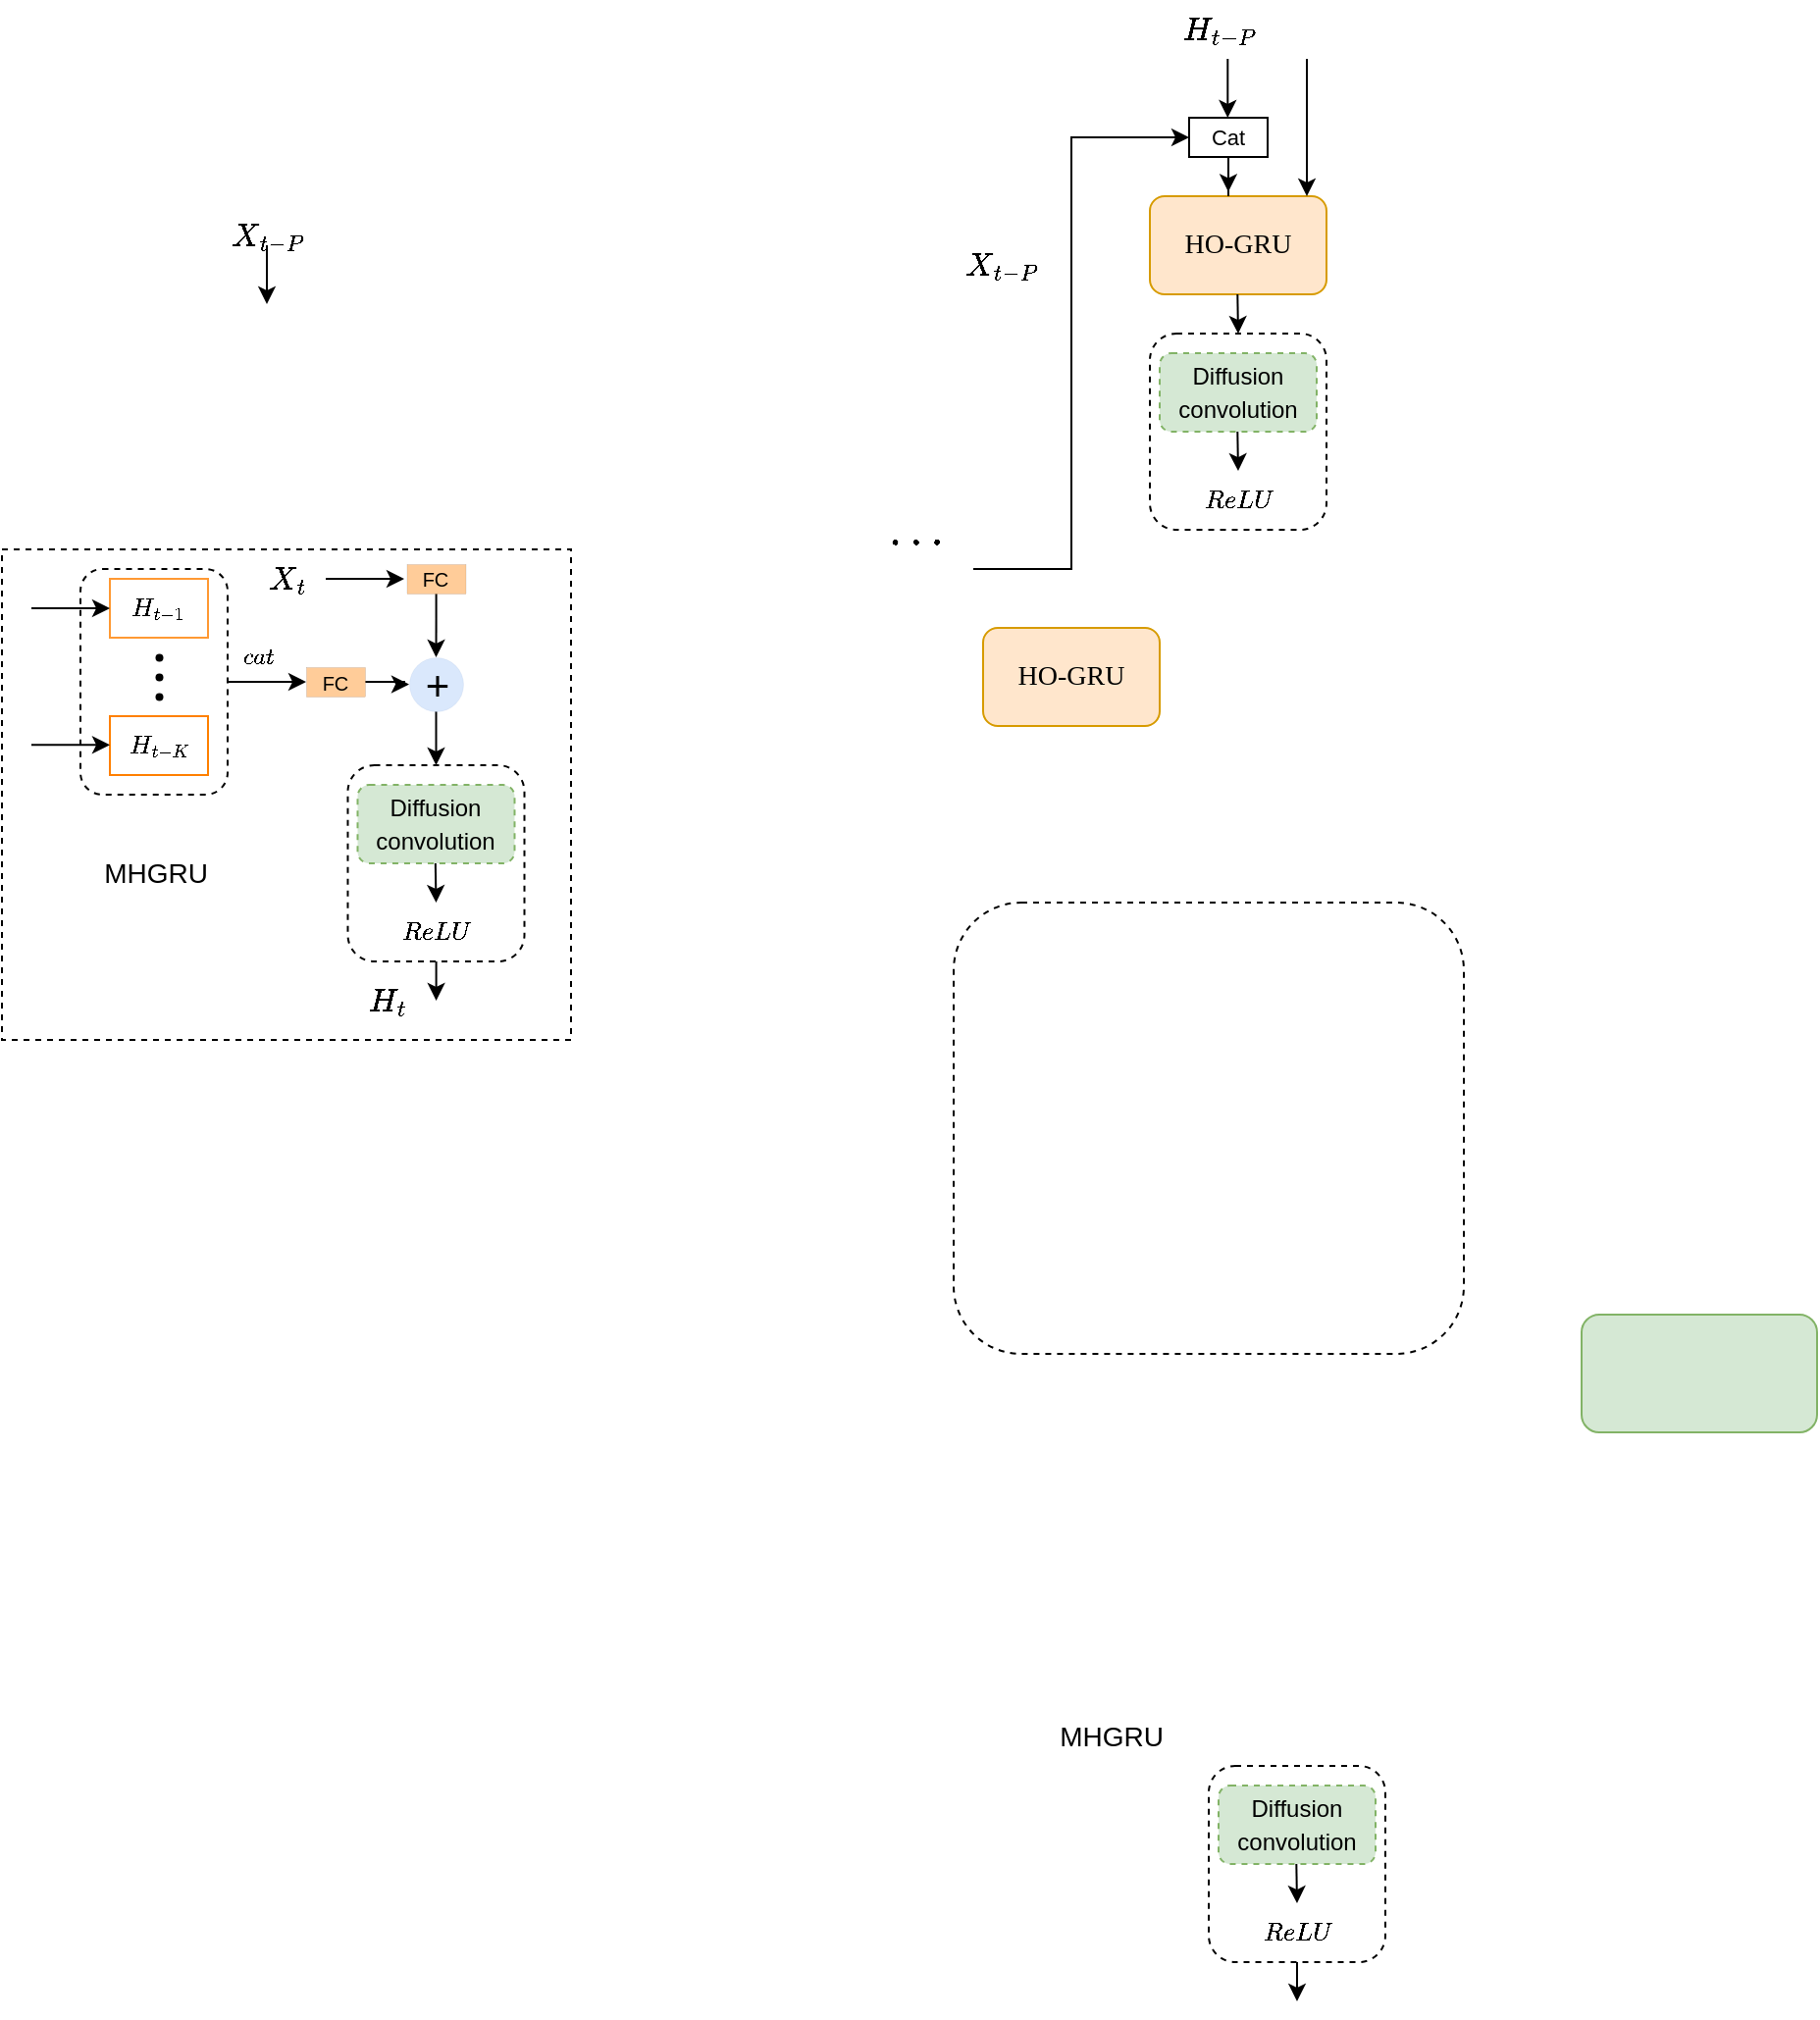 <mxfile version="20.3.3" type="github" pages="2">
  <diagram id="hJp9Cb7KLexVjKm1sbrY" name="第 1 页">
    <mxGraphModel dx="1807" dy="1694" grid="1" gridSize="10" guides="1" tooltips="1" connect="1" arrows="1" fold="1" page="1" pageScale="1" pageWidth="827" pageHeight="1169" math="1" shadow="0">
      <root>
        <mxCell id="0" />
        <mxCell id="1" parent="0" />
        <mxCell id="CPpen95AD1g5v73k_SBk-2" value="" style="rounded=1;whiteSpace=wrap;html=1;dashed=1;" vertex="1" parent="1">
          <mxGeometry x="440" y="420" width="260" height="230" as="geometry" />
        </mxCell>
        <mxCell id="CPpen95AD1g5v73k_SBk-8" value="&lt;span style=&quot;color: rgba(0, 0, 0, 0); font-family: monospace; font-size: 0px; text-align: start;&quot;&gt;%3CmxGraphModel%3E%3Croot%3E%3CmxCell%20id%3D%220%22%2F%3E%3CmxCell%20id%3D%221%22%20parent%3D%220%22%2F%3E%3CmxCell%20id%3D%222%22%20value%3D%22%22%20style%3D%22endArrow%3Dclassic%3Bhtml%3D1%3Brounded%3D0%3B%22%20edge%3D%221%22%20parent%3D%221%22%3E%3CmxGeometry%20width%3D%2250%22%20height%3D%2250%22%20relative%3D%221%22%20as%3D%22geometry%22%3E%3CmxPoint%20x%3D%22350%22%20y%3D%22180%22%20as%3D%22sourcePoint%22%2F%3E%3CmxPoint%20x%3D%22350%22%20y%3D%22260%22%20as%3D%22targetPoint%22%2F%3E%3C%2FmxGeometry%3E%3C%2FmxCell%3E%3C%2Froot%3E%3C%2FmxGraphModel%3E$$&lt;/span&gt;" style="text;html=1;align=center;verticalAlign=middle;resizable=0;points=[];autosize=1;strokeColor=none;fillColor=none;" vertex="1" parent="1">
          <mxGeometry x="195" y="110" width="20" height="30" as="geometry" />
        </mxCell>
        <mxCell id="CPpen95AD1g5v73k_SBk-11" value="&lt;span style=&quot;font-family: Helvetica;&quot;&gt;$$X_{t-P}$$&lt;/span&gt;" style="text;html=1;align=center;verticalAlign=middle;resizable=0;points=[];autosize=1;strokeColor=none;fillColor=none;fontSize=14;fontFamily=Verdana;" vertex="1" parent="1">
          <mxGeometry x="40" y="65" width="100" height="30" as="geometry" />
        </mxCell>
        <mxCell id="CPpen95AD1g5v73k_SBk-12" value="HO-GRU" style="rounded=1;whiteSpace=wrap;html=1;fontFamily=Verdana;fontSize=14;fillColor=#ffe6cc;strokeColor=#d79b00;" vertex="1" parent="1">
          <mxGeometry x="455" y="280" width="90" height="50" as="geometry" />
        </mxCell>
        <mxCell id="CPpen95AD1g5v73k_SBk-13" value="" style="rounded=1;whiteSpace=wrap;html=1;fontFamily=Verdana;fontSize=14;fillColor=#d5e8d4;strokeColor=#82b366;" vertex="1" parent="1">
          <mxGeometry x="760" y="630" width="120" height="60" as="geometry" />
        </mxCell>
        <mxCell id="CPpen95AD1g5v73k_SBk-15" value="" style="rounded=1;whiteSpace=wrap;html=1;fontFamily=Verdana;fontSize=14;dashed=1;" vertex="1" parent="1">
          <mxGeometry x="131.25" y="350" width="90" height="100" as="geometry" />
        </mxCell>
        <mxCell id="CPpen95AD1g5v73k_SBk-19" value="" style="endArrow=classic;html=1;rounded=0;" edge="1" parent="1">
          <mxGeometry width="50" height="50" relative="1" as="geometry">
            <mxPoint x="90" y="85" as="sourcePoint" />
            <mxPoint x="90" y="115" as="targetPoint" />
          </mxGeometry>
        </mxCell>
        <mxCell id="CPpen95AD1g5v73k_SBk-21" value="&lt;font face=&quot;Helvetica&quot; style=&quot;font-size: 12px;&quot;&gt;Diffusion convolution&lt;/font&gt;" style="rounded=1;whiteSpace=wrap;html=1;dashed=1;fontFamily=Verdana;fontSize=14;fillColor=#d5e8d4;strokeColor=#82b366;" vertex="1" parent="1">
          <mxGeometry x="136.25" y="360" width="80" height="40" as="geometry" />
        </mxCell>
        <mxCell id="CPpen95AD1g5v73k_SBk-24" value="" style="endArrow=classic;html=1;rounded=0;" edge="1" parent="1">
          <mxGeometry width="50" height="50" relative="1" as="geometry">
            <mxPoint x="175.91" y="400" as="sourcePoint" />
            <mxPoint x="176.25" y="420" as="targetPoint" />
          </mxGeometry>
        </mxCell>
        <mxCell id="CPpen95AD1g5v73k_SBk-91" style="edgeStyle=orthogonalEdgeStyle;rounded=0;orthogonalLoop=1;jettySize=auto;html=1;fontFamily=Helvetica;fontSize=21;endArrow=classic;endFill=1;" edge="1" parent="1" source="CPpen95AD1g5v73k_SBk-25">
          <mxGeometry relative="1" as="geometry">
            <mxPoint x="176.25" y="470" as="targetPoint" />
          </mxGeometry>
        </mxCell>
        <mxCell id="CPpen95AD1g5v73k_SBk-25" value="&lt;font style=&quot;font-size: 11px;&quot;&gt;$$ReLU$$&lt;/font&gt;" style="text;html=1;align=center;verticalAlign=middle;resizable=0;points=[];autosize=1;strokeColor=none;fillColor=none;fontSize=11;fontFamily=Helvetica;" vertex="1" parent="1">
          <mxGeometry x="136.25" y="420" width="80" height="30" as="geometry" />
        </mxCell>
        <mxCell id="CPpen95AD1g5v73k_SBk-29" value="&lt;font style=&quot;font-size: 14px;&quot;&gt;$$H_{t-P}$$&lt;/font&gt;" style="text;html=1;align=center;verticalAlign=middle;resizable=0;points=[];autosize=1;strokeColor=none;fillColor=none;" vertex="1" parent="1">
          <mxGeometry x="525" y="-40" width="100" height="30" as="geometry" />
        </mxCell>
        <mxCell id="CPpen95AD1g5v73k_SBk-30" value="&lt;span style=&quot;font-family: Helvetica;&quot;&gt;$$X_{t-P}$$&lt;/span&gt;" style="text;html=1;align=center;verticalAlign=middle;resizable=0;points=[];autosize=1;strokeColor=none;fillColor=none;fontSize=14;fontFamily=Verdana;" vertex="1" parent="1">
          <mxGeometry x="414" y="80" width="100" height="30" as="geometry" />
        </mxCell>
        <mxCell id="CPpen95AD1g5v73k_SBk-31" value="HO-GRU" style="rounded=1;whiteSpace=wrap;html=1;fontFamily=Verdana;fontSize=14;fillColor=#ffe6cc;strokeColor=#d79b00;" vertex="1" parent="1">
          <mxGeometry x="540" y="60" width="90" height="50" as="geometry" />
        </mxCell>
        <mxCell id="CPpen95AD1g5v73k_SBk-32" value="" style="rounded=1;whiteSpace=wrap;html=1;fontFamily=Verdana;fontSize=14;dashed=1;" vertex="1" parent="1">
          <mxGeometry x="540" y="130" width="90" height="100" as="geometry" />
        </mxCell>
        <mxCell id="CPpen95AD1g5v73k_SBk-33" value="" style="endArrow=classic;html=1;rounded=0;" edge="1" parent="1">
          <mxGeometry width="50" height="50" relative="1" as="geometry">
            <mxPoint x="584.66" y="110" as="sourcePoint" />
            <mxPoint x="585" y="130" as="targetPoint" />
          </mxGeometry>
        </mxCell>
        <mxCell id="CPpen95AD1g5v73k_SBk-34" value="" style="endArrow=classic;html=1;rounded=0;" edge="1" parent="1">
          <mxGeometry width="50" height="50" relative="1" as="geometry">
            <mxPoint x="620" y="-10" as="sourcePoint" />
            <mxPoint x="620" y="60" as="targetPoint" />
            <Array as="points">
              <mxPoint x="620" y="30" />
            </Array>
          </mxGeometry>
        </mxCell>
        <mxCell id="CPpen95AD1g5v73k_SBk-35" value="&lt;font face=&quot;Helvetica&quot; style=&quot;font-size: 12px;&quot;&gt;Diffusion convolution&lt;/font&gt;" style="rounded=1;whiteSpace=wrap;html=1;dashed=1;fontFamily=Verdana;fontSize=14;fillColor=#d5e8d4;strokeColor=#82b366;" vertex="1" parent="1">
          <mxGeometry x="545" y="140" width="80" height="40" as="geometry" />
        </mxCell>
        <mxCell id="CPpen95AD1g5v73k_SBk-36" value="" style="endArrow=classic;html=1;rounded=0;" edge="1" parent="1">
          <mxGeometry width="50" height="50" relative="1" as="geometry">
            <mxPoint x="584.66" y="180" as="sourcePoint" />
            <mxPoint x="585" y="200" as="targetPoint" />
          </mxGeometry>
        </mxCell>
        <mxCell id="CPpen95AD1g5v73k_SBk-38" value="&lt;font style=&quot;font-size: 11px;&quot;&gt;$$ReLU$$&lt;/font&gt;" style="text;html=1;align=center;verticalAlign=middle;resizable=0;points=[];autosize=1;strokeColor=none;fillColor=none;fontSize=11;fontFamily=Helvetica;" vertex="1" parent="1">
          <mxGeometry x="545" y="200" width="80" height="30" as="geometry" />
        </mxCell>
        <mxCell id="CPpen95AD1g5v73k_SBk-39" value="" style="endArrow=classic;html=1;rounded=0;fontFamily=Helvetica;fontSize=11;" edge="1" parent="1">
          <mxGeometry width="50" height="50" relative="1" as="geometry">
            <mxPoint x="450" y="250" as="sourcePoint" />
            <mxPoint x="560" y="30" as="targetPoint" />
            <Array as="points">
              <mxPoint x="500" y="250" />
              <mxPoint x="500" y="30" />
            </Array>
          </mxGeometry>
        </mxCell>
        <mxCell id="CPpen95AD1g5v73k_SBk-50" style="edgeStyle=orthogonalEdgeStyle;rounded=0;orthogonalLoop=1;jettySize=auto;html=1;entryX=0.444;entryY=-0.045;entryDx=0;entryDy=0;entryPerimeter=0;fontFamily=Helvetica;fontSize=20;endArrow=classic;endFill=1;" edge="1" parent="1" source="CPpen95AD1g5v73k_SBk-42" target="CPpen95AD1g5v73k_SBk-31">
          <mxGeometry relative="1" as="geometry" />
        </mxCell>
        <mxCell id="CPpen95AD1g5v73k_SBk-42" value="Cat" style="whiteSpace=wrap;html=1;fontFamily=Helvetica;fontSize=11;" vertex="1" parent="1">
          <mxGeometry x="560" y="20" width="40" height="20" as="geometry" />
        </mxCell>
        <mxCell id="CPpen95AD1g5v73k_SBk-43" value="" style="endArrow=classic;html=1;rounded=0;" edge="1" parent="1">
          <mxGeometry width="50" height="50" relative="1" as="geometry">
            <mxPoint x="579.66" y="-10" as="sourcePoint" />
            <mxPoint x="579.66" y="20" as="targetPoint" />
          </mxGeometry>
        </mxCell>
        <mxCell id="CPpen95AD1g5v73k_SBk-45" value="&lt;b&gt;&lt;font style=&quot;font-size: 20px;&quot;&gt;$$...$$&lt;/font&gt;&lt;/b&gt;" style="text;html=1;align=center;verticalAlign=middle;resizable=0;points=[];autosize=1;strokeColor=none;fillColor=none;fontSize=11;fontFamily=Helvetica;" vertex="1" parent="1">
          <mxGeometry x="380" y="210" width="80" height="40" as="geometry" />
        </mxCell>
        <mxCell id="CPpen95AD1g5v73k_SBk-56" value="&lt;span style=&quot;font-family: Helvetica;&quot;&gt;$$X_t$$&lt;/span&gt;" style="text;html=1;align=center;verticalAlign=middle;resizable=0;points=[];autosize=1;strokeColor=none;fillColor=none;fontSize=14;fontFamily=Verdana;" vertex="1" parent="1">
          <mxGeometry x="60" y="240" width="80" height="30" as="geometry" />
        </mxCell>
        <mxCell id="CPpen95AD1g5v73k_SBk-58" value="&lt;font style=&quot;font-size: 11px;&quot;&gt;$$H_{t-1}$$&lt;/font&gt;" style="whiteSpace=wrap;html=1;fontFamily=Helvetica;fontSize=20;strokeColor=#FF9933;" vertex="1" parent="1">
          <mxGeometry x="10" y="255" width="50" height="30" as="geometry" />
        </mxCell>
        <mxCell id="CPpen95AD1g5v73k_SBk-61" value="&lt;font style=&quot;font-size: 11px;&quot;&gt;$$H_{t-K}$$&lt;/font&gt;" style="whiteSpace=wrap;html=1;fontFamily=Helvetica;fontSize=20;strokeColor=#FF8000;" vertex="1" parent="1">
          <mxGeometry x="10" y="325" width="50" height="30" as="geometry" />
        </mxCell>
        <mxCell id="CPpen95AD1g5v73k_SBk-73" style="edgeStyle=orthogonalEdgeStyle;rounded=0;orthogonalLoop=1;jettySize=auto;html=1;fontFamily=Helvetica;fontSize=10;endArrow=classic;endFill=1;" edge="1" parent="1" source="CPpen95AD1g5v73k_SBk-62">
          <mxGeometry relative="1" as="geometry">
            <mxPoint x="110.0" y="307.5" as="targetPoint" />
          </mxGeometry>
        </mxCell>
        <mxCell id="CPpen95AD1g5v73k_SBk-62" value="" style="rounded=1;whiteSpace=wrap;html=1;fontFamily=Helvetica;fontSize=11;fillColor=none;dashed=1;" vertex="1" parent="1">
          <mxGeometry x="-5" y="250" width="75" height="115" as="geometry" />
        </mxCell>
        <mxCell id="CPpen95AD1g5v73k_SBk-68" value="" style="shape=waypoint;sketch=0;fillStyle=solid;size=6;pointerEvents=1;points=[];fillColor=none;resizable=0;rotatable=0;perimeter=centerPerimeter;snapToPoint=1;dashed=1;strokeColor=#000000;fontFamily=Helvetica;fontSize=10;strokeWidth=0;" vertex="1" parent="1">
          <mxGeometry x="15" y="275" width="40" height="40" as="geometry" />
        </mxCell>
        <mxCell id="CPpen95AD1g5v73k_SBk-69" value="" style="shape=waypoint;sketch=0;fillStyle=solid;size=6;pointerEvents=1;points=[];fillColor=none;resizable=0;rotatable=0;perimeter=centerPerimeter;snapToPoint=1;dashed=1;strokeColor=#000000;fontFamily=Helvetica;fontSize=10;strokeWidth=0;" vertex="1" parent="1">
          <mxGeometry x="15" y="295" width="40" height="40" as="geometry" />
        </mxCell>
        <mxCell id="CPpen95AD1g5v73k_SBk-70" value="" style="shape=waypoint;sketch=0;fillStyle=solid;size=6;pointerEvents=1;points=[];fillColor=none;resizable=0;rotatable=0;perimeter=centerPerimeter;snapToPoint=1;dashed=1;strokeColor=#000000;fontFamily=Helvetica;fontSize=10;strokeWidth=0;" vertex="1" parent="1">
          <mxGeometry x="15" y="285" width="40" height="40" as="geometry" />
        </mxCell>
        <mxCell id="CPpen95AD1g5v73k_SBk-71" value="" style="endArrow=classic;html=1;rounded=0;fontFamily=Helvetica;fontSize=10;entryX=0;entryY=0.5;entryDx=0;entryDy=0;" edge="1" parent="1" target="CPpen95AD1g5v73k_SBk-58">
          <mxGeometry width="50" height="50" relative="1" as="geometry">
            <mxPoint x="-30" y="270" as="sourcePoint" />
            <mxPoint x="10" y="225" as="targetPoint" />
          </mxGeometry>
        </mxCell>
        <mxCell id="CPpen95AD1g5v73k_SBk-72" value="" style="endArrow=classic;html=1;rounded=0;fontFamily=Helvetica;fontSize=10;entryX=0;entryY=0.5;entryDx=0;entryDy=0;" edge="1" parent="1">
          <mxGeometry width="50" height="50" relative="1" as="geometry">
            <mxPoint x="-30.0" y="339.66" as="sourcePoint" />
            <mxPoint x="10.0" y="339.66" as="targetPoint" />
          </mxGeometry>
        </mxCell>
        <mxCell id="CPpen95AD1g5v73k_SBk-74" value="$$cat$$" style="text;html=1;align=center;verticalAlign=middle;resizable=0;points=[];autosize=1;strokeColor=none;fillColor=none;fontSize=10;fontFamily=Helvetica;" vertex="1" parent="1">
          <mxGeometry x="50" y="280" width="70" height="30" as="geometry" />
        </mxCell>
        <mxCell id="CPpen95AD1g5v73k_SBk-85" value="" style="edgeStyle=orthogonalEdgeStyle;rounded=0;orthogonalLoop=1;jettySize=auto;html=1;fontFamily=Helvetica;fontSize=21;endArrow=classic;endFill=1;" edge="1" parent="1" source="CPpen95AD1g5v73k_SBk-75" target="CPpen95AD1g5v73k_SBk-80">
          <mxGeometry relative="1" as="geometry" />
        </mxCell>
        <mxCell id="CPpen95AD1g5v73k_SBk-75" value="FC" style="rounded=0;whiteSpace=wrap;html=1;dashed=1;strokeColor=#000000;strokeWidth=0;fontFamily=Helvetica;fontSize=10;fillColor=#FFCC99;" vertex="1" parent="1">
          <mxGeometry x="110" y="300" width="30" height="15" as="geometry" />
        </mxCell>
        <mxCell id="CPpen95AD1g5v73k_SBk-79" style="edgeStyle=orthogonalEdgeStyle;rounded=0;orthogonalLoop=1;jettySize=auto;html=1;fontFamily=Helvetica;fontSize=10;endArrow=classic;endFill=1;entryX=0.5;entryY=0;entryDx=0;entryDy=0;" edge="1" parent="1" source="CPpen95AD1g5v73k_SBk-76" target="CPpen95AD1g5v73k_SBk-80">
          <mxGeometry relative="1" as="geometry">
            <mxPoint x="176.25" y="282.5" as="targetPoint" />
          </mxGeometry>
        </mxCell>
        <mxCell id="CPpen95AD1g5v73k_SBk-76" value="FC" style="rounded=0;whiteSpace=wrap;html=1;dashed=1;strokeColor=#000000;strokeWidth=0;fontFamily=Helvetica;fontSize=10;fillColor=#FFCC99;" vertex="1" parent="1">
          <mxGeometry x="161.25" y="247.5" width="30" height="15" as="geometry" />
        </mxCell>
        <mxCell id="CPpen95AD1g5v73k_SBk-90" style="edgeStyle=orthogonalEdgeStyle;rounded=0;orthogonalLoop=1;jettySize=auto;html=1;entryX=0.5;entryY=0;entryDx=0;entryDy=0;fontFamily=Helvetica;fontSize=21;endArrow=classic;endFill=1;" edge="1" parent="1" source="CPpen95AD1g5v73k_SBk-80" target="CPpen95AD1g5v73k_SBk-15">
          <mxGeometry relative="1" as="geometry" />
        </mxCell>
        <mxCell id="CPpen95AD1g5v73k_SBk-80" value="&lt;font style=&quot;font-size: 21px;&quot;&gt;+&lt;/font&gt;" style="ellipse;whiteSpace=wrap;html=1;aspect=fixed;dashed=1;strokeColor=#6c8ebf;strokeWidth=0;fontFamily=Helvetica;fontSize=10;fillColor=#dae8fc;" vertex="1" parent="1">
          <mxGeometry x="162.5" y="295" width="27.5" height="27.5" as="geometry" />
        </mxCell>
        <mxCell id="CPpen95AD1g5v73k_SBk-92" value="&lt;font style=&quot;font-size: 14px;&quot;&gt;$$H_t$$&lt;/font&gt;" style="text;html=1;align=center;verticalAlign=middle;resizable=0;points=[];autosize=1;strokeColor=none;fillColor=none;fontSize=21;fontFamily=Helvetica;" vertex="1" parent="1">
          <mxGeometry x="111.25" y="450" width="80" height="40" as="geometry" />
        </mxCell>
        <mxCell id="CPpen95AD1g5v73k_SBk-93" value="" style="endArrow=classic;html=1;rounded=0;fontFamily=Helvetica;fontSize=14;" edge="1" parent="1">
          <mxGeometry width="50" height="50" relative="1" as="geometry">
            <mxPoint x="120" y="255" as="sourcePoint" />
            <mxPoint x="160" y="255" as="targetPoint" />
          </mxGeometry>
        </mxCell>
        <mxCell id="CPpen95AD1g5v73k_SBk-95" value="" style="rounded=0;whiteSpace=wrap;html=1;dashed=1;strokeColor=#000000;strokeWidth=1;fontFamily=Helvetica;fontSize=14;fillColor=none;" vertex="1" parent="1">
          <mxGeometry x="-45" y="240" width="290" height="250" as="geometry" />
        </mxCell>
        <mxCell id="CPpen95AD1g5v73k_SBk-96" value="MHGRU" style="text;html=1;align=center;verticalAlign=middle;resizable=0;points=[];autosize=1;strokeColor=none;fillColor=none;fontSize=14;fontFamily=Helvetica;" vertex="1" parent="1">
          <mxGeometry x="-7.5" y="390" width="80" height="30" as="geometry" />
        </mxCell>
        <mxCell id="CPpen95AD1g5v73k_SBk-99" value="" style="rounded=1;whiteSpace=wrap;html=1;fontFamily=Verdana;fontSize=14;dashed=1;" vertex="1" parent="1">
          <mxGeometry x="570" y="860" width="90" height="100" as="geometry" />
        </mxCell>
        <mxCell id="CPpen95AD1g5v73k_SBk-100" value="&lt;font face=&quot;Helvetica&quot; style=&quot;font-size: 12px;&quot;&gt;Diffusion convolution&lt;/font&gt;" style="rounded=1;whiteSpace=wrap;html=1;dashed=1;fontFamily=Verdana;fontSize=14;fillColor=#d5e8d4;strokeColor=#82b366;" vertex="1" parent="1">
          <mxGeometry x="575" y="870" width="80" height="40" as="geometry" />
        </mxCell>
        <mxCell id="CPpen95AD1g5v73k_SBk-101" value="" style="endArrow=classic;html=1;rounded=0;" edge="1" parent="1">
          <mxGeometry width="50" height="50" relative="1" as="geometry">
            <mxPoint x="614.66" y="910" as="sourcePoint" />
            <mxPoint x="615.0" y="930" as="targetPoint" />
          </mxGeometry>
        </mxCell>
        <mxCell id="CPpen95AD1g5v73k_SBk-102" style="edgeStyle=orthogonalEdgeStyle;rounded=0;orthogonalLoop=1;jettySize=auto;html=1;fontFamily=Helvetica;fontSize=21;endArrow=classic;endFill=1;" edge="1" parent="1" source="CPpen95AD1g5v73k_SBk-103">
          <mxGeometry relative="1" as="geometry">
            <mxPoint x="615.0" y="980" as="targetPoint" />
          </mxGeometry>
        </mxCell>
        <mxCell id="CPpen95AD1g5v73k_SBk-103" value="&lt;font style=&quot;font-size: 11px;&quot;&gt;$$ReLU$$&lt;/font&gt;" style="text;html=1;align=center;verticalAlign=middle;resizable=0;points=[];autosize=1;strokeColor=none;fillColor=none;fontSize=11;fontFamily=Helvetica;" vertex="1" parent="1">
          <mxGeometry x="575" y="930" width="80" height="30" as="geometry" />
        </mxCell>
        <mxCell id="CPpen95AD1g5v73k_SBk-122" value="MHGRU" style="text;html=1;align=center;verticalAlign=middle;resizable=0;points=[];autosize=1;strokeColor=none;fillColor=none;fontSize=14;fontFamily=Helvetica;" vertex="1" parent="1">
          <mxGeometry x="480" y="830" width="80" height="30" as="geometry" />
        </mxCell>
      </root>
    </mxGraphModel>
  </diagram>
  <diagram id="3UDiNHqzkY3YRvAO_9mp" name="HO-GRU">
    <mxGraphModel dx="1639" dy="435" grid="1" gridSize="10" guides="1" tooltips="1" connect="1" arrows="1" fold="1" page="1" pageScale="1" pageWidth="827" pageHeight="1169" math="1" shadow="0">
      <root>
        <mxCell id="0" />
        <mxCell id="1" parent="0" />
        <mxCell id="CJm58eh5ZE4JC_eHLjOP-1" value="&lt;span style=&quot;font-family: Helvetica;&quot;&gt;$$X_t$$&lt;/span&gt;" style="text;html=1;align=center;verticalAlign=middle;resizable=0;points=[];autosize=1;strokeColor=none;fillColor=none;fontSize=14;fontFamily=Verdana;" vertex="1" parent="1">
          <mxGeometry x="100" y="720" width="80" height="30" as="geometry" />
        </mxCell>
        <mxCell id="CJm58eh5ZE4JC_eHLjOP-2" value="&lt;font style=&quot;font-size: 11px;&quot;&gt;$$H_{t-1}$$&lt;/font&gt;" style="whiteSpace=wrap;html=1;fontFamily=Helvetica;fontSize=20;strokeColor=#FF9933;" vertex="1" parent="1">
          <mxGeometry x="50" y="735" width="50" height="30" as="geometry" />
        </mxCell>
        <mxCell id="CJm58eh5ZE4JC_eHLjOP-3" value="&lt;font style=&quot;font-size: 11px;&quot;&gt;$$H_{t-K}$$&lt;/font&gt;" style="whiteSpace=wrap;html=1;fontFamily=Helvetica;fontSize=20;strokeColor=#FF8000;" vertex="1" parent="1">
          <mxGeometry x="50" y="805" width="50" height="30" as="geometry" />
        </mxCell>
        <mxCell id="CJm58eh5ZE4JC_eHLjOP-4" style="edgeStyle=orthogonalEdgeStyle;rounded=0;orthogonalLoop=1;jettySize=auto;html=1;fontFamily=Helvetica;fontSize=10;endArrow=classic;endFill=1;" edge="1" parent="1" source="CJm58eh5ZE4JC_eHLjOP-5">
          <mxGeometry relative="1" as="geometry">
            <mxPoint x="150.0" y="787.5" as="targetPoint" />
          </mxGeometry>
        </mxCell>
        <mxCell id="CJm58eh5ZE4JC_eHLjOP-5" value="" style="rounded=1;whiteSpace=wrap;html=1;fontFamily=Helvetica;fontSize=11;fillColor=none;dashed=1;" vertex="1" parent="1">
          <mxGeometry x="35" y="730" width="75" height="115" as="geometry" />
        </mxCell>
        <mxCell id="CJm58eh5ZE4JC_eHLjOP-6" value="" style="shape=waypoint;sketch=0;fillStyle=solid;size=6;pointerEvents=1;points=[];fillColor=none;resizable=0;rotatable=0;perimeter=centerPerimeter;snapToPoint=1;dashed=1;strokeColor=#000000;fontFamily=Helvetica;fontSize=10;strokeWidth=0;" vertex="1" parent="1">
          <mxGeometry x="55" y="755" width="40" height="40" as="geometry" />
        </mxCell>
        <mxCell id="CJm58eh5ZE4JC_eHLjOP-7" value="" style="shape=waypoint;sketch=0;fillStyle=solid;size=6;pointerEvents=1;points=[];fillColor=none;resizable=0;rotatable=0;perimeter=centerPerimeter;snapToPoint=1;dashed=1;strokeColor=#000000;fontFamily=Helvetica;fontSize=10;strokeWidth=0;" vertex="1" parent="1">
          <mxGeometry x="55" y="775" width="40" height="40" as="geometry" />
        </mxCell>
        <mxCell id="CJm58eh5ZE4JC_eHLjOP-8" value="" style="shape=waypoint;sketch=0;fillStyle=solid;size=6;pointerEvents=1;points=[];fillColor=none;resizable=0;rotatable=0;perimeter=centerPerimeter;snapToPoint=1;dashed=1;strokeColor=#000000;fontFamily=Helvetica;fontSize=10;strokeWidth=0;" vertex="1" parent="1">
          <mxGeometry x="55" y="765" width="40" height="40" as="geometry" />
        </mxCell>
        <mxCell id="CJm58eh5ZE4JC_eHLjOP-9" value="" style="endArrow=classic;html=1;rounded=0;fontFamily=Helvetica;fontSize=10;entryX=0;entryY=0.5;entryDx=0;entryDy=0;" edge="1" parent="1" target="CJm58eh5ZE4JC_eHLjOP-2">
          <mxGeometry width="50" height="50" relative="1" as="geometry">
            <mxPoint x="10.0" y="750" as="sourcePoint" />
            <mxPoint x="50" y="705" as="targetPoint" />
          </mxGeometry>
        </mxCell>
        <mxCell id="CJm58eh5ZE4JC_eHLjOP-10" value="" style="endArrow=classic;html=1;rounded=0;fontFamily=Helvetica;fontSize=10;entryX=0;entryY=0.5;entryDx=0;entryDy=0;" edge="1" parent="1">
          <mxGeometry width="50" height="50" relative="1" as="geometry">
            <mxPoint x="10.0" y="819.66" as="sourcePoint" />
            <mxPoint x="50.0" y="819.66" as="targetPoint" />
          </mxGeometry>
        </mxCell>
        <mxCell id="CJm58eh5ZE4JC_eHLjOP-11" value="$$cat$$" style="text;html=1;align=center;verticalAlign=middle;resizable=0;points=[];autosize=1;strokeColor=none;fillColor=none;fontSize=10;fontFamily=Helvetica;" vertex="1" parent="1">
          <mxGeometry x="90" y="760" width="70" height="30" as="geometry" />
        </mxCell>
        <mxCell id="CJm58eh5ZE4JC_eHLjOP-12" value="" style="edgeStyle=orthogonalEdgeStyle;rounded=0;orthogonalLoop=1;jettySize=auto;html=1;fontFamily=Helvetica;fontSize=21;endArrow=classic;endFill=1;" edge="1" parent="1" source="CJm58eh5ZE4JC_eHLjOP-13" target="CJm58eh5ZE4JC_eHLjOP-17">
          <mxGeometry relative="1" as="geometry" />
        </mxCell>
        <mxCell id="CJm58eh5ZE4JC_eHLjOP-13" value="FC" style="rounded=0;whiteSpace=wrap;html=1;dashed=1;strokeColor=#000000;strokeWidth=0;fontFamily=Helvetica;fontSize=10;fillColor=#FFCC99;" vertex="1" parent="1">
          <mxGeometry x="150" y="780" width="30" height="15" as="geometry" />
        </mxCell>
        <mxCell id="CJm58eh5ZE4JC_eHLjOP-14" style="edgeStyle=orthogonalEdgeStyle;rounded=0;orthogonalLoop=1;jettySize=auto;html=1;fontFamily=Helvetica;fontSize=10;endArrow=classic;endFill=1;entryX=0.5;entryY=0;entryDx=0;entryDy=0;" edge="1" parent="1" source="CJm58eh5ZE4JC_eHLjOP-15" target="CJm58eh5ZE4JC_eHLjOP-17">
          <mxGeometry relative="1" as="geometry">
            <mxPoint x="216.25" y="762.5" as="targetPoint" />
          </mxGeometry>
        </mxCell>
        <mxCell id="CJm58eh5ZE4JC_eHLjOP-15" value="FC" style="rounded=0;whiteSpace=wrap;html=1;dashed=1;strokeColor=#000000;strokeWidth=0;fontFamily=Helvetica;fontSize=10;fillColor=#FFCC99;" vertex="1" parent="1">
          <mxGeometry x="201.25" y="727.5" width="30" height="15" as="geometry" />
        </mxCell>
        <mxCell id="CJm58eh5ZE4JC_eHLjOP-16" style="edgeStyle=orthogonalEdgeStyle;rounded=0;orthogonalLoop=1;jettySize=auto;html=1;fontFamily=Helvetica;fontSize=14;endArrow=classic;endFill=1;" edge="1" parent="1" source="CJm58eh5ZE4JC_eHLjOP-17">
          <mxGeometry relative="1" as="geometry">
            <mxPoint x="260" y="788.75" as="targetPoint" />
          </mxGeometry>
        </mxCell>
        <mxCell id="CJm58eh5ZE4JC_eHLjOP-17" value="&lt;font style=&quot;font-size: 21px;&quot;&gt;+&lt;/font&gt;" style="ellipse;whiteSpace=wrap;html=1;aspect=fixed;dashed=1;strokeColor=#6c8ebf;strokeWidth=0;fontFamily=Helvetica;fontSize=10;fillColor=#dae8fc;" vertex="1" parent="1">
          <mxGeometry x="202.5" y="775" width="27.5" height="27.5" as="geometry" />
        </mxCell>
        <mxCell id="CJm58eh5ZE4JC_eHLjOP-18" value="" style="endArrow=classic;html=1;rounded=0;fontFamily=Helvetica;fontSize=14;" edge="1" parent="1">
          <mxGeometry width="50" height="50" relative="1" as="geometry">
            <mxPoint x="160.0" y="735" as="sourcePoint" />
            <mxPoint x="200.0" y="735" as="targetPoint" />
          </mxGeometry>
        </mxCell>
        <mxCell id="CJm58eh5ZE4JC_eHLjOP-19" value="$$output$$" style="text;html=1;align=center;verticalAlign=middle;resizable=0;points=[];autosize=1;strokeColor=none;fillColor=none;fontSize=14;fontFamily=Helvetica;" vertex="1" parent="1">
          <mxGeometry x="215" y="785" width="90" height="30" as="geometry" />
        </mxCell>
        <mxCell id="CJm58eh5ZE4JC_eHLjOP-20" value="&lt;span style=&quot;font-family: Helvetica;&quot;&gt;$$X_t$$&lt;/span&gt;" style="text;html=1;align=center;verticalAlign=middle;resizable=0;points=[];autosize=1;strokeColor=none;fillColor=none;fontSize=14;fontFamily=Verdana;" vertex="1" parent="1">
          <mxGeometry x="93.75" y="882.5" width="80" height="30" as="geometry" />
        </mxCell>
        <mxCell id="CJm58eh5ZE4JC_eHLjOP-21" value="&lt;font style=&quot;font-size: 11px;&quot;&gt;$$H_{t-1}$$&lt;/font&gt;" style="whiteSpace=wrap;html=1;fontFamily=Helvetica;fontSize=20;strokeColor=#FF9933;" vertex="1" parent="1">
          <mxGeometry x="43.75" y="897.5" width="50" height="30" as="geometry" />
        </mxCell>
        <mxCell id="CJm58eh5ZE4JC_eHLjOP-22" value="&lt;font style=&quot;font-size: 11px;&quot;&gt;$$H_{t-K}$$&lt;/font&gt;" style="whiteSpace=wrap;html=1;fontFamily=Helvetica;fontSize=20;strokeColor=#FF8000;" vertex="1" parent="1">
          <mxGeometry x="43.75" y="967.5" width="50" height="30" as="geometry" />
        </mxCell>
        <mxCell id="CJm58eh5ZE4JC_eHLjOP-23" style="edgeStyle=orthogonalEdgeStyle;rounded=0;orthogonalLoop=1;jettySize=auto;html=1;fontFamily=Helvetica;fontSize=10;endArrow=classic;endFill=1;" edge="1" parent="1" source="CJm58eh5ZE4JC_eHLjOP-24">
          <mxGeometry relative="1" as="geometry">
            <mxPoint x="143.75" y="950" as="targetPoint" />
          </mxGeometry>
        </mxCell>
        <mxCell id="CJm58eh5ZE4JC_eHLjOP-24" value="" style="rounded=1;whiteSpace=wrap;html=1;fontFamily=Helvetica;fontSize=11;fillColor=none;dashed=1;" vertex="1" parent="1">
          <mxGeometry x="28.75" y="892.5" width="75" height="115" as="geometry" />
        </mxCell>
        <mxCell id="CJm58eh5ZE4JC_eHLjOP-25" value="" style="shape=waypoint;sketch=0;fillStyle=solid;size=6;pointerEvents=1;points=[];fillColor=none;resizable=0;rotatable=0;perimeter=centerPerimeter;snapToPoint=1;dashed=1;strokeColor=#000000;fontFamily=Helvetica;fontSize=10;strokeWidth=0;" vertex="1" parent="1">
          <mxGeometry x="48.75" y="917.5" width="40" height="40" as="geometry" />
        </mxCell>
        <mxCell id="CJm58eh5ZE4JC_eHLjOP-26" value="" style="shape=waypoint;sketch=0;fillStyle=solid;size=6;pointerEvents=1;points=[];fillColor=none;resizable=0;rotatable=0;perimeter=centerPerimeter;snapToPoint=1;dashed=1;strokeColor=#000000;fontFamily=Helvetica;fontSize=10;strokeWidth=0;" vertex="1" parent="1">
          <mxGeometry x="48.75" y="937.5" width="40" height="40" as="geometry" />
        </mxCell>
        <mxCell id="CJm58eh5ZE4JC_eHLjOP-27" value="" style="shape=waypoint;sketch=0;fillStyle=solid;size=6;pointerEvents=1;points=[];fillColor=none;resizable=0;rotatable=0;perimeter=centerPerimeter;snapToPoint=1;dashed=1;strokeColor=#000000;fontFamily=Helvetica;fontSize=10;strokeWidth=0;" vertex="1" parent="1">
          <mxGeometry x="48.75" y="927.5" width="40" height="40" as="geometry" />
        </mxCell>
        <mxCell id="CJm58eh5ZE4JC_eHLjOP-28" value="" style="endArrow=classic;html=1;rounded=0;fontFamily=Helvetica;fontSize=10;entryX=0;entryY=0.5;entryDx=0;entryDy=0;" edge="1" parent="1" target="CJm58eh5ZE4JC_eHLjOP-21">
          <mxGeometry width="50" height="50" relative="1" as="geometry">
            <mxPoint x="3.75" y="912.5" as="sourcePoint" />
            <mxPoint x="43.75" y="867.5" as="targetPoint" />
          </mxGeometry>
        </mxCell>
        <mxCell id="CJm58eh5ZE4JC_eHLjOP-29" value="" style="endArrow=classic;html=1;rounded=0;fontFamily=Helvetica;fontSize=10;entryX=0;entryY=0.5;entryDx=0;entryDy=0;" edge="1" parent="1">
          <mxGeometry width="50" height="50" relative="1" as="geometry">
            <mxPoint x="3.75" y="982.16" as="sourcePoint" />
            <mxPoint x="43.75" y="982.16" as="targetPoint" />
          </mxGeometry>
        </mxCell>
        <mxCell id="CJm58eh5ZE4JC_eHLjOP-30" value="$$cat$$" style="text;html=1;align=center;verticalAlign=middle;resizable=0;points=[];autosize=1;strokeColor=none;fillColor=none;fontSize=10;fontFamily=Helvetica;" vertex="1" parent="1">
          <mxGeometry x="83.75" y="922.5" width="70" height="30" as="geometry" />
        </mxCell>
        <mxCell id="CJm58eh5ZE4JC_eHLjOP-31" value="" style="edgeStyle=orthogonalEdgeStyle;rounded=0;orthogonalLoop=1;jettySize=auto;html=1;fontFamily=Helvetica;fontSize=21;endArrow=classic;endFill=1;" edge="1" parent="1" source="CJm58eh5ZE4JC_eHLjOP-32" target="CJm58eh5ZE4JC_eHLjOP-36">
          <mxGeometry relative="1" as="geometry" />
        </mxCell>
        <mxCell id="CJm58eh5ZE4JC_eHLjOP-32" value="TDL" style="rounded=0;whiteSpace=wrap;html=1;dashed=1;strokeColor=#000000;strokeWidth=0;fontFamily=Helvetica;fontSize=10;fillColor=#FFCC99;" vertex="1" parent="1">
          <mxGeometry x="143.75" y="942.5" width="30" height="15" as="geometry" />
        </mxCell>
        <mxCell id="CJm58eh5ZE4JC_eHLjOP-33" style="edgeStyle=orthogonalEdgeStyle;rounded=0;orthogonalLoop=1;jettySize=auto;html=1;fontFamily=Helvetica;fontSize=10;endArrow=classic;endFill=1;entryX=0.5;entryY=0;entryDx=0;entryDy=0;" edge="1" parent="1" source="CJm58eh5ZE4JC_eHLjOP-34" target="CJm58eh5ZE4JC_eHLjOP-36">
          <mxGeometry relative="1" as="geometry">
            <mxPoint x="210.0" y="925.0" as="targetPoint" />
          </mxGeometry>
        </mxCell>
        <mxCell id="CJm58eh5ZE4JC_eHLjOP-34" value="FC" style="rounded=0;whiteSpace=wrap;html=1;dashed=1;strokeColor=#000000;strokeWidth=0;fontFamily=Helvetica;fontSize=10;fillColor=#FFCC99;" vertex="1" parent="1">
          <mxGeometry x="195" y="890" width="30" height="15" as="geometry" />
        </mxCell>
        <mxCell id="CJm58eh5ZE4JC_eHLjOP-35" style="edgeStyle=orthogonalEdgeStyle;rounded=0;orthogonalLoop=1;jettySize=auto;html=1;fontFamily=Helvetica;fontSize=14;endArrow=classic;endFill=1;" edge="1" parent="1" source="CJm58eh5ZE4JC_eHLjOP-36">
          <mxGeometry relative="1" as="geometry">
            <mxPoint x="253.75" y="951.25" as="targetPoint" />
          </mxGeometry>
        </mxCell>
        <mxCell id="CJm58eh5ZE4JC_eHLjOP-36" value="&lt;font style=&quot;font-size: 21px;&quot;&gt;+&lt;/font&gt;" style="ellipse;whiteSpace=wrap;html=1;aspect=fixed;dashed=1;strokeColor=#6c8ebf;strokeWidth=0;fontFamily=Helvetica;fontSize=10;fillColor=#dae8fc;" vertex="1" parent="1">
          <mxGeometry x="196.25" y="937.5" width="27.5" height="27.5" as="geometry" />
        </mxCell>
        <mxCell id="CJm58eh5ZE4JC_eHLjOP-37" value="" style="endArrow=classic;html=1;rounded=0;fontFamily=Helvetica;fontSize=14;" edge="1" parent="1">
          <mxGeometry width="50" height="50" relative="1" as="geometry">
            <mxPoint x="153.75" y="897.5" as="sourcePoint" />
            <mxPoint x="193.75" y="897.5" as="targetPoint" />
          </mxGeometry>
        </mxCell>
        <mxCell id="CJm58eh5ZE4JC_eHLjOP-38" value="$$output$$" style="text;html=1;align=center;verticalAlign=middle;resizable=0;points=[];autosize=1;strokeColor=none;fillColor=none;fontSize=14;fontFamily=Helvetica;" vertex="1" parent="1">
          <mxGeometry x="208.75" y="947.5" width="90" height="30" as="geometry" />
        </mxCell>
        <mxCell id="CJm58eh5ZE4JC_eHLjOP-39" value="$$W$$" style="rounded=0;whiteSpace=wrap;html=1;strokeColor=#d79b00;strokeWidth=1;fontFamily=Helvetica;fontSize=14;fillColor=#ffe6cc;" vertex="1" parent="1">
          <mxGeometry x="70" y="1020" width="40" height="35" as="geometry" />
        </mxCell>
        <mxCell id="CJm58eh5ZE4JC_eHLjOP-40" value="$$G_1$$" style="shape=cube;whiteSpace=wrap;html=1;boundedLbl=1;backgroundOutline=1;darkOpacity=0.05;darkOpacity2=0.1;strokeColor=#6c8ebf;strokeWidth=1;fontFamily=Helvetica;fontSize=14;fillColor=#dae8fc;size=10;direction=east;" vertex="1" parent="1">
          <mxGeometry x="340" y="1020" width="30" height="30" as="geometry" />
        </mxCell>
        <mxCell id="CJm58eh5ZE4JC_eHLjOP-42" value="" style="rounded=0;whiteSpace=wrap;html=1;strokeColor=#6c8ebf;strokeWidth=1;fontFamily=Helvetica;fontSize=14;fillColor=#dae8fc;" vertex="1" parent="1">
          <mxGeometry x="290" y="1025" width="29" height="20" as="geometry" />
        </mxCell>
        <mxCell id="CJm58eh5ZE4JC_eHLjOP-43" value="" style="rounded=0;whiteSpace=wrap;html=1;strokeColor=#6c8ebf;strokeWidth=1;fontFamily=Helvetica;fontSize=14;fillColor=#dae8fc;" vertex="1" parent="1">
          <mxGeometry x="470" y="1025" width="29" height="20" as="geometry" />
        </mxCell>
        <mxCell id="CJm58eh5ZE4JC_eHLjOP-44" value="$$...$$" style="text;html=1;align=center;verticalAlign=middle;resizable=0;points=[];autosize=1;strokeColor=none;fillColor=none;fontSize=14;fontFamily=Helvetica;" vertex="1" parent="1">
          <mxGeometry x="370" y="936.25" width="70" height="30" as="geometry" />
        </mxCell>
        <mxCell id="CJm58eh5ZE4JC_eHLjOP-45" value="$$G_n$$" style="shape=cube;whiteSpace=wrap;html=1;boundedLbl=1;backgroundOutline=1;darkOpacity=0.05;darkOpacity2=0.1;strokeColor=#6c8ebf;strokeWidth=1;fontFamily=Helvetica;fontSize=14;fillColor=#dae8fc;size=10;direction=east;" vertex="1" parent="1">
          <mxGeometry x="414" y="1020" width="30" height="30" as="geometry" />
        </mxCell>
      </root>
    </mxGraphModel>
  </diagram>
</mxfile>
